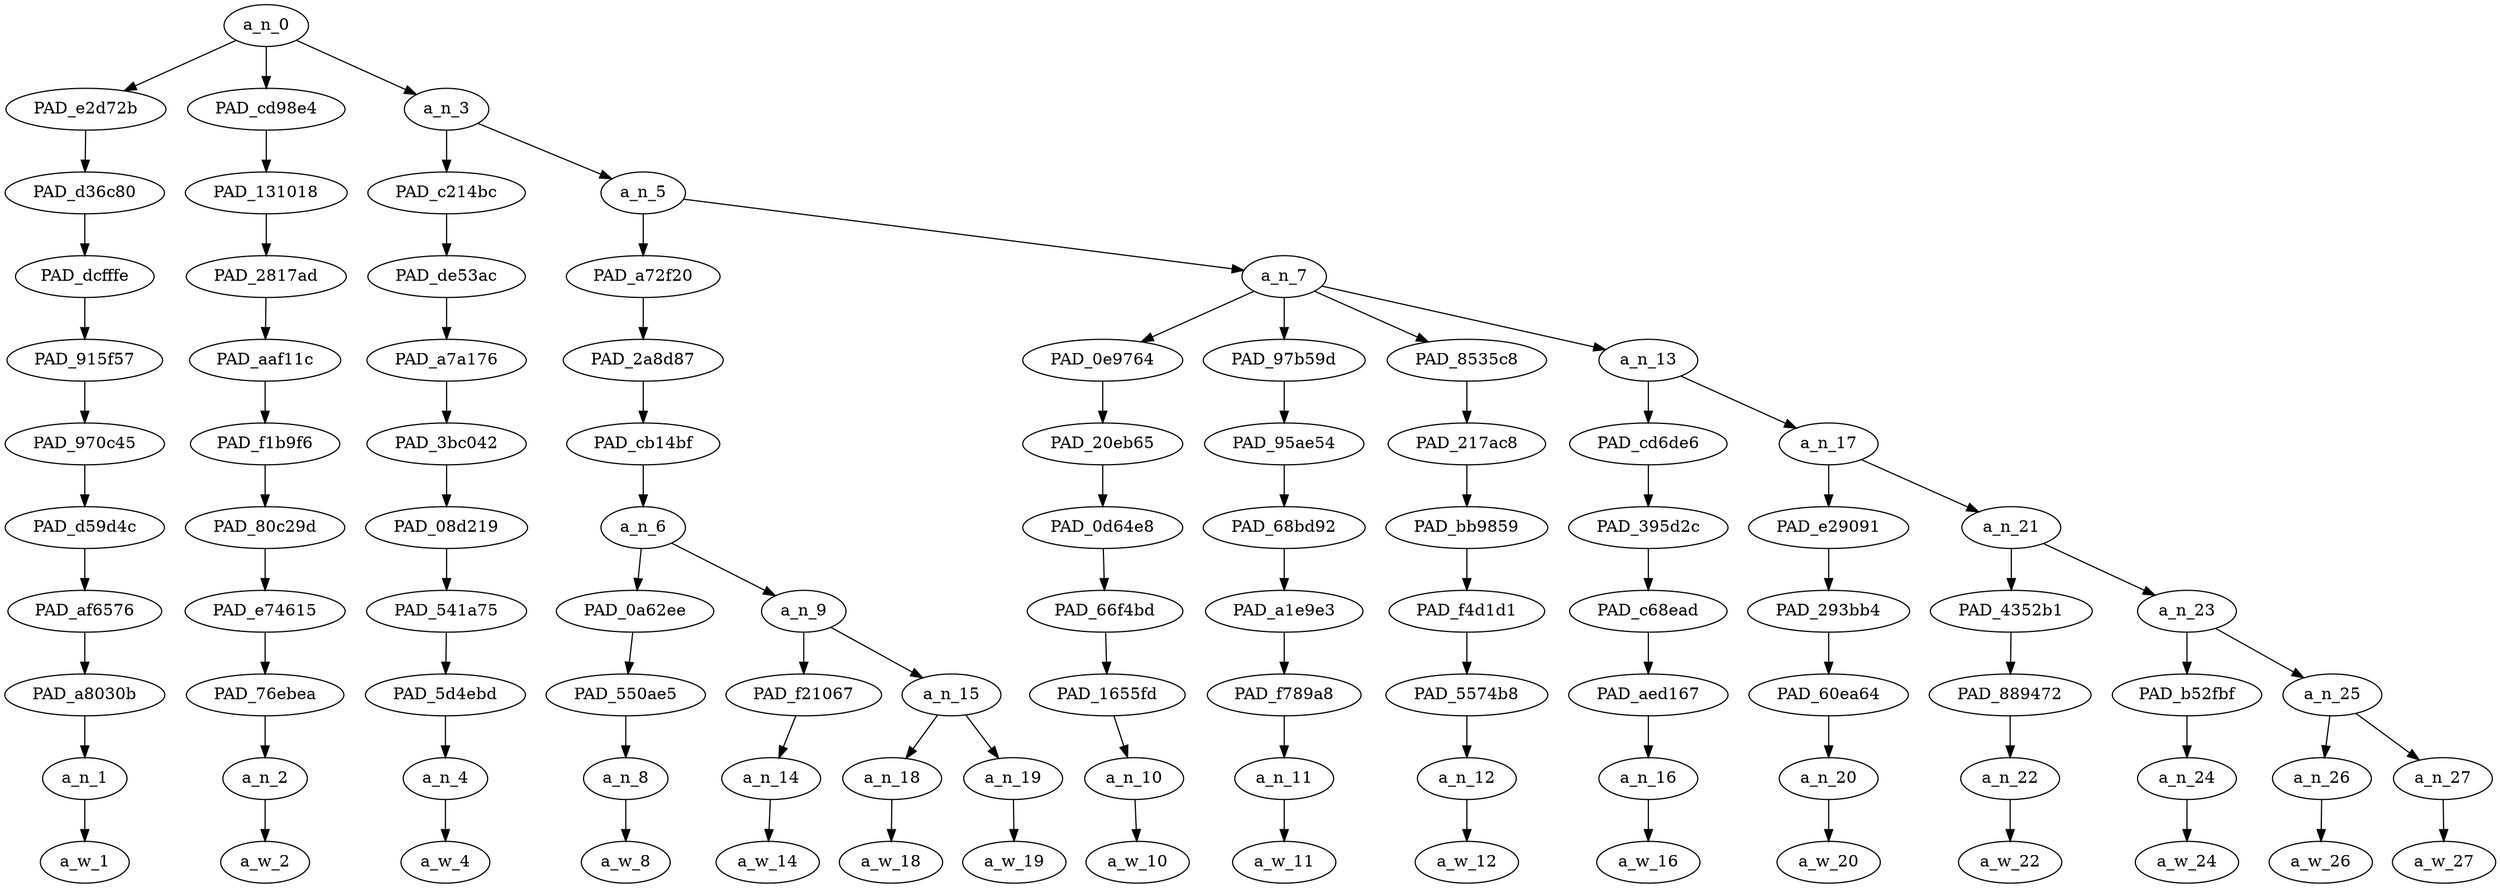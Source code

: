 strict digraph "" {
	a_n_0	[div_dir=-1,
		index=0,
		level=10,
		pos="1.7180989583333333,10!",
		text_span="[0, 1, 2, 3, 4, 5, 6, 7, 8, 9, 10, 11, 12, 13, 14, 15]",
		value=1.00000003];
	PAD_e2d72b	[div_dir=-1,
		index=0,
		level=9,
		pos="0.0,9!",
		text_span="[0]",
		value=0.09028681];
	a_n_0 -> PAD_e2d72b;
	PAD_cd98e4	[div_dir=-1,
		index=1,
		level=9,
		pos="1.0,9!",
		text_span="[1]",
		value=0.04339831];
	a_n_0 -> PAD_cd98e4;
	a_n_3	[div_dir=1,
		index=2,
		level=9,
		pos="4.154296875,9!",
		text_span="[2, 3, 4, 5, 6, 7, 8, 9, 10, 11, 12, 13, 14, 15]",
		value=0.86605645];
	a_n_0 -> a_n_3;
	PAD_d36c80	[div_dir=-1,
		index=0,
		level=8,
		pos="0.0,8!",
		text_span="[0]",
		value=0.09028681];
	PAD_e2d72b -> PAD_d36c80;
	PAD_dcfffe	[div_dir=-1,
		index=0,
		level=7,
		pos="0.0,7!",
		text_span="[0]",
		value=0.09028681];
	PAD_d36c80 -> PAD_dcfffe;
	PAD_915f57	[div_dir=-1,
		index=0,
		level=6,
		pos="0.0,6!",
		text_span="[0]",
		value=0.09028681];
	PAD_dcfffe -> PAD_915f57;
	PAD_970c45	[div_dir=-1,
		index=0,
		level=5,
		pos="0.0,5!",
		text_span="[0]",
		value=0.09028681];
	PAD_915f57 -> PAD_970c45;
	PAD_d59d4c	[div_dir=-1,
		index=0,
		level=4,
		pos="0.0,4!",
		text_span="[0]",
		value=0.09028681];
	PAD_970c45 -> PAD_d59d4c;
	PAD_af6576	[div_dir=-1,
		index=0,
		level=3,
		pos="0.0,3!",
		text_span="[0]",
		value=0.09028681];
	PAD_d59d4c -> PAD_af6576;
	PAD_a8030b	[div_dir=-1,
		index=0,
		level=2,
		pos="0.0,2!",
		text_span="[0]",
		value=0.09028681];
	PAD_af6576 -> PAD_a8030b;
	a_n_1	[div_dir=-1,
		index=0,
		level=1,
		pos="0.0,1!",
		text_span="[0]",
		value=0.09028681];
	PAD_a8030b -> a_n_1;
	a_w_1	[div_dir=0,
		index=0,
		level=0,
		pos="0,0!",
		text_span="[0]",
		value=so];
	a_n_1 -> a_w_1;
	PAD_131018	[div_dir=-1,
		index=1,
		level=8,
		pos="1.0,8!",
		text_span="[1]",
		value=0.04339831];
	PAD_cd98e4 -> PAD_131018;
	PAD_2817ad	[div_dir=-1,
		index=1,
		level=7,
		pos="1.0,7!",
		text_span="[1]",
		value=0.04339831];
	PAD_131018 -> PAD_2817ad;
	PAD_aaf11c	[div_dir=-1,
		index=1,
		level=6,
		pos="1.0,6!",
		text_span="[1]",
		value=0.04339831];
	PAD_2817ad -> PAD_aaf11c;
	PAD_f1b9f6	[div_dir=-1,
		index=1,
		level=5,
		pos="1.0,5!",
		text_span="[1]",
		value=0.04339831];
	PAD_aaf11c -> PAD_f1b9f6;
	PAD_80c29d	[div_dir=-1,
		index=1,
		level=4,
		pos="1.0,4!",
		text_span="[1]",
		value=0.04339831];
	PAD_f1b9f6 -> PAD_80c29d;
	PAD_e74615	[div_dir=-1,
		index=1,
		level=3,
		pos="1.0,3!",
		text_span="[1]",
		value=0.04339831];
	PAD_80c29d -> PAD_e74615;
	PAD_76ebea	[div_dir=-1,
		index=1,
		level=2,
		pos="1.0,2!",
		text_span="[1]",
		value=0.04339831];
	PAD_e74615 -> PAD_76ebea;
	a_n_2	[div_dir=-1,
		index=1,
		level=1,
		pos="1.0,1!",
		text_span="[1]",
		value=0.04339831];
	PAD_76ebea -> a_n_2;
	a_w_2	[div_dir=0,
		index=1,
		level=0,
		pos="1,0!",
		text_span="[1]",
		value=there];
	a_n_2 -> a_w_2;
	PAD_c214bc	[div_dir=1,
		index=2,
		level=8,
		pos="2.0,8!",
		text_span="[2]",
		value=0.04026190];
	a_n_3 -> PAD_c214bc;
	a_n_5	[div_dir=-1,
		index=3,
		level=8,
		pos="6.30859375,8!",
		text_span="[3, 4, 5, 6, 7, 8, 9, 10, 11, 12, 13, 14, 15]",
		value=0.82574520];
	a_n_3 -> a_n_5;
	PAD_de53ac	[div_dir=1,
		index=2,
		level=7,
		pos="2.0,7!",
		text_span="[2]",
		value=0.04026190];
	PAD_c214bc -> PAD_de53ac;
	PAD_a7a176	[div_dir=1,
		index=2,
		level=6,
		pos="2.0,6!",
		text_span="[2]",
		value=0.04026190];
	PAD_de53ac -> PAD_a7a176;
	PAD_3bc042	[div_dir=1,
		index=2,
		level=5,
		pos="2.0,5!",
		text_span="[2]",
		value=0.04026190];
	PAD_a7a176 -> PAD_3bc042;
	PAD_08d219	[div_dir=1,
		index=2,
		level=4,
		pos="2.0,4!",
		text_span="[2]",
		value=0.04026190];
	PAD_3bc042 -> PAD_08d219;
	PAD_541a75	[div_dir=1,
		index=2,
		level=3,
		pos="2.0,3!",
		text_span="[2]",
		value=0.04026190];
	PAD_08d219 -> PAD_541a75;
	PAD_5d4ebd	[div_dir=1,
		index=2,
		level=2,
		pos="2.0,2!",
		text_span="[2]",
		value=0.04026190];
	PAD_541a75 -> PAD_5d4ebd;
	a_n_4	[div_dir=1,
		index=2,
		level=1,
		pos="2.0,1!",
		text_span="[2]",
		value=0.04026190];
	PAD_5d4ebd -> a_n_4;
	a_w_4	[div_dir=0,
		index=2,
		level=0,
		pos="2,0!",
		text_span="[2]",
		value=is];
	a_n_4 -> a_w_4;
	PAD_a72f20	[div_dir=1,
		index=3,
		level=7,
		pos="3.875,7!",
		text_span="[3, 4, 5, 6]",
		value=0.20008625];
	a_n_5 -> PAD_a72f20;
	a_n_7	[div_dir=-1,
		index=4,
		level=7,
		pos="8.7421875,7!",
		text_span="[7, 8, 9, 10, 11, 12, 13, 14, 15]",
		value=0.62565505];
	a_n_5 -> a_n_7;
	PAD_2a8d87	[div_dir=1,
		index=3,
		level=6,
		pos="3.875,6!",
		text_span="[3, 4, 5, 6]",
		value=0.20008625];
	PAD_a72f20 -> PAD_2a8d87;
	PAD_cb14bf	[div_dir=1,
		index=3,
		level=5,
		pos="3.875,5!",
		text_span="[3, 4, 5, 6]",
		value=0.20008625];
	PAD_2a8d87 -> PAD_cb14bf;
	a_n_6	[div_dir=1,
		index=3,
		level=4,
		pos="3.875,4!",
		text_span="[3, 4, 5, 6]",
		value=0.20008625];
	PAD_cb14bf -> a_n_6;
	PAD_0a62ee	[div_dir=-1,
		index=3,
		level=3,
		pos="3.0,3!",
		text_span="[3]",
		value=0.04466158];
	a_n_6 -> PAD_0a62ee;
	a_n_9	[div_dir=1,
		index=4,
		level=3,
		pos="4.75,3!",
		text_span="[4, 5, 6]",
		value=0.15536049];
	a_n_6 -> a_n_9;
	PAD_550ae5	[div_dir=-1,
		index=3,
		level=2,
		pos="3.0,2!",
		text_span="[3]",
		value=0.04466158];
	PAD_0a62ee -> PAD_550ae5;
	a_n_8	[div_dir=-1,
		index=3,
		level=1,
		pos="3.0,1!",
		text_span="[3]",
		value=0.04466158];
	PAD_550ae5 -> a_n_8;
	a_w_8	[div_dir=0,
		index=3,
		level=0,
		pos="3,0!",
		text_span="[3]",
		value=nothing];
	a_n_8 -> a_w_8;
	PAD_f21067	[div_dir=-1,
		index=4,
		level=2,
		pos="4.0,2!",
		text_span="[4]",
		value=0.04862701];
	a_n_9 -> PAD_f21067;
	a_n_15	[div_dir=1,
		index=5,
		level=2,
		pos="5.5,2!",
		text_span="[5, 6]",
		value=0.10662664];
	a_n_9 -> a_n_15;
	a_n_14	[div_dir=-1,
		index=4,
		level=1,
		pos="4.0,1!",
		text_span="[4]",
		value=0.04862701];
	PAD_f21067 -> a_n_14;
	a_w_14	[div_dir=0,
		index=4,
		level=0,
		pos="4,0!",
		text_span="[4]",
		value=wrong];
	a_n_14 -> a_w_14;
	a_n_18	[div_dir=-1,
		index=5,
		level=1,
		pos="5.0,1!",
		text_span="[5]",
		value=0.04017771];
	a_n_15 -> a_n_18;
	a_n_19	[div_dir=1,
		index=6,
		level=1,
		pos="6.0,1!",
		text_span="[6]",
		value=0.06620051];
	a_n_15 -> a_n_19;
	a_w_18	[div_dir=0,
		index=5,
		level=0,
		pos="5,0!",
		text_span="[5]",
		value=with];
	a_n_18 -> a_w_18;
	a_w_19	[div_dir=0,
		index=6,
		level=0,
		pos="6,0!",
		text_span="[6]",
		value=them];
	a_n_19 -> a_w_19;
	PAD_0e9764	[div_dir=1,
		index=4,
		level=6,
		pos="7.0,6!",
		text_span="[7]",
		value=0.08400352];
	a_n_7 -> PAD_0e9764;
	PAD_97b59d	[div_dir=-1,
		index=5,
		level=6,
		pos="8.0,6!",
		text_span="[8]",
		value=0.15239540];
	a_n_7 -> PAD_97b59d;
	PAD_8535c8	[div_dir=1,
		index=6,
		level=6,
		pos="9.0,6!",
		text_span="[9]",
		value=0.07269331];
	a_n_7 -> PAD_8535c8;
	a_n_13	[div_dir=-1,
		index=7,
		level=6,
		pos="10.96875,6!",
		text_span="[10, 11, 12, 13, 14, 15]",
		value=0.31651458];
	a_n_7 -> a_n_13;
	PAD_20eb65	[div_dir=1,
		index=4,
		level=5,
		pos="7.0,5!",
		text_span="[7]",
		value=0.08400352];
	PAD_0e9764 -> PAD_20eb65;
	PAD_0d64e8	[div_dir=1,
		index=4,
		level=4,
		pos="7.0,4!",
		text_span="[7]",
		value=0.08400352];
	PAD_20eb65 -> PAD_0d64e8;
	PAD_66f4bd	[div_dir=1,
		index=5,
		level=3,
		pos="7.0,3!",
		text_span="[7]",
		value=0.08400352];
	PAD_0d64e8 -> PAD_66f4bd;
	PAD_1655fd	[div_dir=1,
		index=6,
		level=2,
		pos="7.0,2!",
		text_span="[7]",
		value=0.08400352];
	PAD_66f4bd -> PAD_1655fd;
	a_n_10	[div_dir=1,
		index=7,
		level=1,
		pos="7.0,1!",
		text_span="[7]",
		value=0.08400352];
	PAD_1655fd -> a_n_10;
	a_w_10	[div_dir=0,
		index=7,
		level=0,
		pos="7,0!",
		text_span="[7]",
		value=leaving];
	a_n_10 -> a_w_10;
	PAD_95ae54	[div_dir=-1,
		index=5,
		level=5,
		pos="8.0,5!",
		text_span="[8]",
		value=0.15239540];
	PAD_97b59d -> PAD_95ae54;
	PAD_68bd92	[div_dir=-1,
		index=5,
		level=4,
		pos="8.0,4!",
		text_span="[8]",
		value=0.15239540];
	PAD_95ae54 -> PAD_68bd92;
	PAD_a1e9e3	[div_dir=-1,
		index=6,
		level=3,
		pos="8.0,3!",
		text_span="[8]",
		value=0.15239540];
	PAD_68bd92 -> PAD_a1e9e3;
	PAD_f789a8	[div_dir=-1,
		index=7,
		level=2,
		pos="8.0,2!",
		text_span="[8]",
		value=0.15239540];
	PAD_a1e9e3 -> PAD_f789a8;
	a_n_11	[div_dir=-1,
		index=8,
		level=1,
		pos="8.0,1!",
		text_span="[8]",
		value=0.15239540];
	PAD_f789a8 -> a_n_11;
	a_w_11	[div_dir=0,
		index=8,
		level=0,
		pos="8,0!",
		text_span="[8]",
		value=women];
	a_n_11 -> a_w_11;
	PAD_217ac8	[div_dir=1,
		index=6,
		level=5,
		pos="9.0,5!",
		text_span="[9]",
		value=0.07269331];
	PAD_8535c8 -> PAD_217ac8;
	PAD_bb9859	[div_dir=1,
		index=6,
		level=4,
		pos="9.0,4!",
		text_span="[9]",
		value=0.07269331];
	PAD_217ac8 -> PAD_bb9859;
	PAD_f4d1d1	[div_dir=1,
		index=7,
		level=3,
		pos="9.0,3!",
		text_span="[9]",
		value=0.07269331];
	PAD_bb9859 -> PAD_f4d1d1;
	PAD_5574b8	[div_dir=1,
		index=8,
		level=2,
		pos="9.0,2!",
		text_span="[9]",
		value=0.07269331];
	PAD_f4d1d1 -> PAD_5574b8;
	a_n_12	[div_dir=1,
		index=9,
		level=1,
		pos="9.0,1!",
		text_span="[9]",
		value=0.07269331];
	PAD_5574b8 -> a_n_12;
	a_w_12	[div_dir=0,
		index=9,
		level=0,
		pos="9,0!",
		text_span="[9]",
		value=alone];
	a_n_12 -> a_w_12;
	PAD_cd6de6	[div_dir=1,
		index=7,
		level=5,
		pos="10.0,5!",
		text_span="[10]",
		value=0.03495806];
	a_n_13 -> PAD_cd6de6;
	a_n_17	[div_dir=-1,
		index=8,
		level=5,
		pos="11.9375,5!",
		text_span="[11, 12, 13, 14, 15]",
		value=0.28123769];
	a_n_13 -> a_n_17;
	PAD_395d2c	[div_dir=1,
		index=7,
		level=4,
		pos="10.0,4!",
		text_span="[10]",
		value=0.03495806];
	PAD_cd6de6 -> PAD_395d2c;
	PAD_c68ead	[div_dir=1,
		index=8,
		level=3,
		pos="10.0,3!",
		text_span="[10]",
		value=0.03495806];
	PAD_395d2c -> PAD_c68ead;
	PAD_aed167	[div_dir=1,
		index=9,
		level=2,
		pos="10.0,2!",
		text_span="[10]",
		value=0.03495806];
	PAD_c68ead -> PAD_aed167;
	a_n_16	[div_dir=1,
		index=10,
		level=1,
		pos="10.0,1!",
		text_span="[10]",
		value=0.03495806];
	PAD_aed167 -> a_n_16;
	a_w_16	[div_dir=0,
		index=10,
		level=0,
		pos="10,0!",
		text_span="[10]",
		value=if];
	a_n_16 -> a_w_16;
	PAD_e29091	[div_dir=-1,
		index=8,
		level=4,
		pos="11.0,4!",
		text_span="[11]",
		value=0.03970168];
	a_n_17 -> PAD_e29091;
	a_n_21	[div_dir=-1,
		index=9,
		level=4,
		pos="12.875,4!",
		text_span="[12, 13, 14, 15]",
		value=0.24116422];
	a_n_17 -> a_n_21;
	PAD_293bb4	[div_dir=-1,
		index=9,
		level=3,
		pos="11.0,3!",
		text_span="[11]",
		value=0.03970168];
	PAD_e29091 -> PAD_293bb4;
	PAD_60ea64	[div_dir=-1,
		index=10,
		level=2,
		pos="11.0,2!",
		text_span="[11]",
		value=0.03970168];
	PAD_293bb4 -> PAD_60ea64;
	a_n_20	[div_dir=-1,
		index=11,
		level=1,
		pos="11.0,1!",
		text_span="[11]",
		value=0.03970168];
	PAD_60ea64 -> a_n_20;
	a_w_20	[div_dir=0,
		index=11,
		level=0,
		pos="11,0!",
		text_span="[11]",
		value=they];
	a_n_20 -> a_w_20;
	PAD_4352b1	[div_dir=1,
		index=10,
		level=3,
		pos="12.0,3!",
		text_span="[12]",
		value=0.03854726];
	a_n_21 -> PAD_4352b1;
	a_n_23	[div_dir=-1,
		index=11,
		level=3,
		pos="13.75,3!",
		text_span="[13, 14, 15]",
		value=0.20223293];
	a_n_21 -> a_n_23;
	PAD_889472	[div_dir=1,
		index=11,
		level=2,
		pos="12.0,2!",
		text_span="[12]",
		value=0.03854726];
	PAD_4352b1 -> PAD_889472;
	a_n_22	[div_dir=1,
		index=12,
		level=1,
		pos="12.0,1!",
		text_span="[12]",
		value=0.03854726];
	PAD_889472 -> a_n_22;
	a_w_22	[div_dir=0,
		index=12,
		level=0,
		pos="12,0!",
		text_span="[12]",
		value=are];
	a_n_22 -> a_w_22;
	PAD_b52fbf	[div_dir=-1,
		index=12,
		level=2,
		pos="13.0,2!",
		text_span="[13]",
		value=0.10359742];
	a_n_23 -> PAD_b52fbf;
	a_n_25	[div_dir=-1,
		index=13,
		level=2,
		pos="14.5,2!",
		text_span="[14, 15]",
		value=0.09812643];
	a_n_23 -> a_n_25;
	a_n_24	[div_dir=-1,
		index=13,
		level=1,
		pos="13.0,1!",
		text_span="[13]",
		value=0.10359742];
	PAD_b52fbf -> a_n_24;
	a_w_24	[div_dir=0,
		index=13,
		level=0,
		pos="13,0!",
		text_span="[13]",
		value=worthless];
	a_n_24 -> a_w_24;
	a_n_26	[div_dir=-1,
		index=14,
		level=1,
		pos="14.0,1!",
		text_span="[14]",
		value=0.03263440];
	a_n_25 -> a_n_26;
	a_n_27	[div_dir=-1,
		index=15,
		level=1,
		pos="15.0,1!",
		text_span="[15]",
		value=0.06531893];
	a_n_25 -> a_n_27;
	a_w_26	[div_dir=0,
		index=14,
		level=0,
		pos="14,0!",
		text_span="[14]",
		value=to];
	a_n_26 -> a_w_26;
	a_w_27	[div_dir=0,
		index=15,
		level=0,
		pos="15,0!",
		text_span="[15]",
		value=them1];
	a_n_27 -> a_w_27;
}
